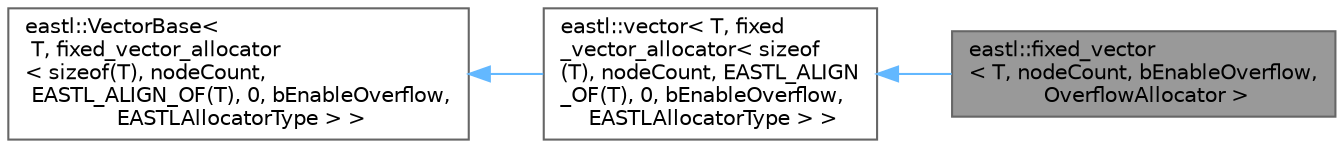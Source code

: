 digraph "eastl::fixed_vector&lt; T, nodeCount, bEnableOverflow, OverflowAllocator &gt;"
{
 // LATEX_PDF_SIZE
  bgcolor="transparent";
  edge [fontname=Helvetica,fontsize=10,labelfontname=Helvetica,labelfontsize=10];
  node [fontname=Helvetica,fontsize=10,shape=box,height=0.2,width=0.4];
  rankdir="LR";
  Node1 [id="Node000001",label="eastl::fixed_vector\l\< T, nodeCount, bEnableOverflow,\l OverflowAllocator \>",height=0.2,width=0.4,color="gray40", fillcolor="grey60", style="filled", fontcolor="black",tooltip=" "];
  Node2 -> Node1 [id="edge3_Node000001_Node000002",dir="back",color="steelblue1",style="solid",tooltip=" "];
  Node2 [id="Node000002",label="eastl::vector\< T, fixed\l_vector_allocator\< sizeof\l(T), nodeCount, EASTL_ALIGN\l_OF(T), 0, bEnableOverflow,\l EASTLAllocatorType \> \>",height=0.2,width=0.4,color="gray40", fillcolor="white", style="filled",URL="$classeastl_1_1vector.html",tooltip=" "];
  Node3 -> Node2 [id="edge4_Node000002_Node000003",dir="back",color="steelblue1",style="solid",tooltip=" "];
  Node3 [id="Node000003",label="eastl::VectorBase\<\l T, fixed_vector_allocator\l\< sizeof(T), nodeCount,\l EASTL_ALIGN_OF(T), 0, bEnableOverflow,\l EASTLAllocatorType \> \>",height=0.2,width=0.4,color="gray40", fillcolor="white", style="filled",URL="$structeastl_1_1_vector_base.html",tooltip=" "];
}
